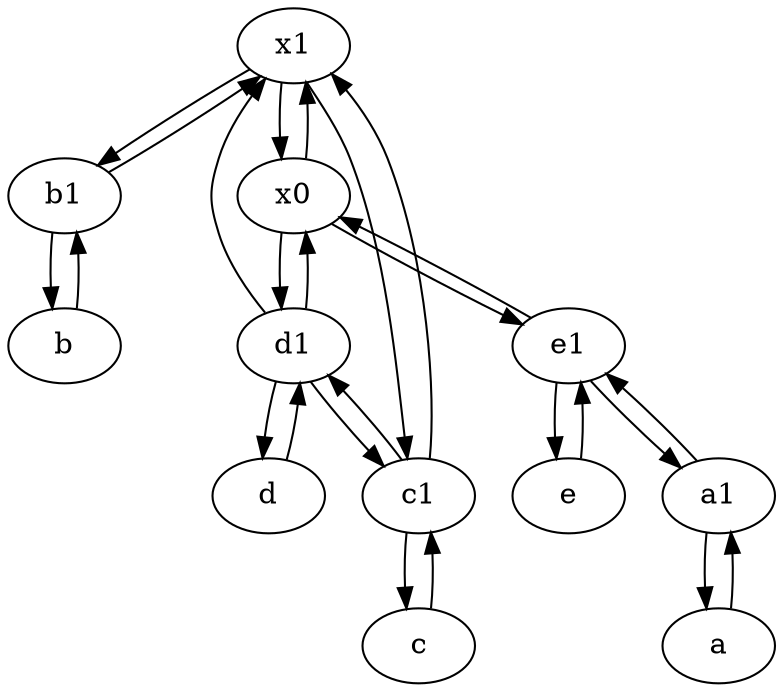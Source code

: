 digraph  {
	x1;
	c [pos="20,10!"];
	e [pos="30,50!"];
	b [pos="50,20!"];
	d1 [pos="25,30!"];
	b1 [pos="45,20!"];
	a [pos="40,10!"];
	x0;
	d [pos="20,30!"];
	c1 [pos="30,15!"];
	a1 [pos="40,15!"];
	e1 [pos="25,45!"];
	b -> b1;
	d -> d1;
	d1 -> c1;
	x0 -> d1;
	d1 -> d;
	a -> a1;
	c1 -> c;
	e -> e1;
	a1 -> e1;
	b1 -> x1;
	d1 -> x0;
	c -> c1;
	x0 -> x1;
	b1 -> b;
	x1 -> c1;
	x1 -> x0;
	a1 -> a;
	e1 -> e;
	e1 -> x0;
	x1 -> b1;
	d1 -> x1;
	x0 -> e1;
	c1 -> x1;
	c1 -> d1;
	e1 -> a1;

	}